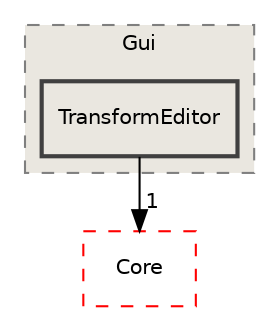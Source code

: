 digraph "/home/runner/work/Radium-Engine/Radium-Engine/src/Radium-Engine/src/Gui/TransformEditor"
{
 // INTERACTIVE_SVG=YES
 // LATEX_PDF_SIZE
  edge [fontname="Helvetica",fontsize="10",labelfontname="Helvetica",labelfontsize="10"];
  node [fontname="Helvetica",fontsize="10",shape=record];
  compound=true
  subgraph clusterdir_b5ac5e964c12a6b13a9d28feb9f3d3ed {
    graph [ bgcolor="#eae7e0", pencolor="grey50", style="filled,dashed,", label="Gui", fontname="Helvetica", fontsize="10", URL="dir_b5ac5e964c12a6b13a9d28feb9f3d3ed.html"]
  dir_2a529fd74e7782bdaa5de0314056ee46 [shape=box, label="TransformEditor", style="filled,bold,", fillcolor="#eae7e0", color="grey25", URL="dir_2a529fd74e7782bdaa5de0314056ee46.html"];
  }
  dir_a2f0e5642e47e7ed59fe0f0829eafb5f [shape=box, label="Core", style="dashed,", fillcolor="#eae7e0", color="red", URL="dir_a2f0e5642e47e7ed59fe0f0829eafb5f.html"];
  dir_2a529fd74e7782bdaa5de0314056ee46->dir_a2f0e5642e47e7ed59fe0f0829eafb5f [headlabel="1", labeldistance=1.5 headhref="dir_000034_000008.html"];
}
